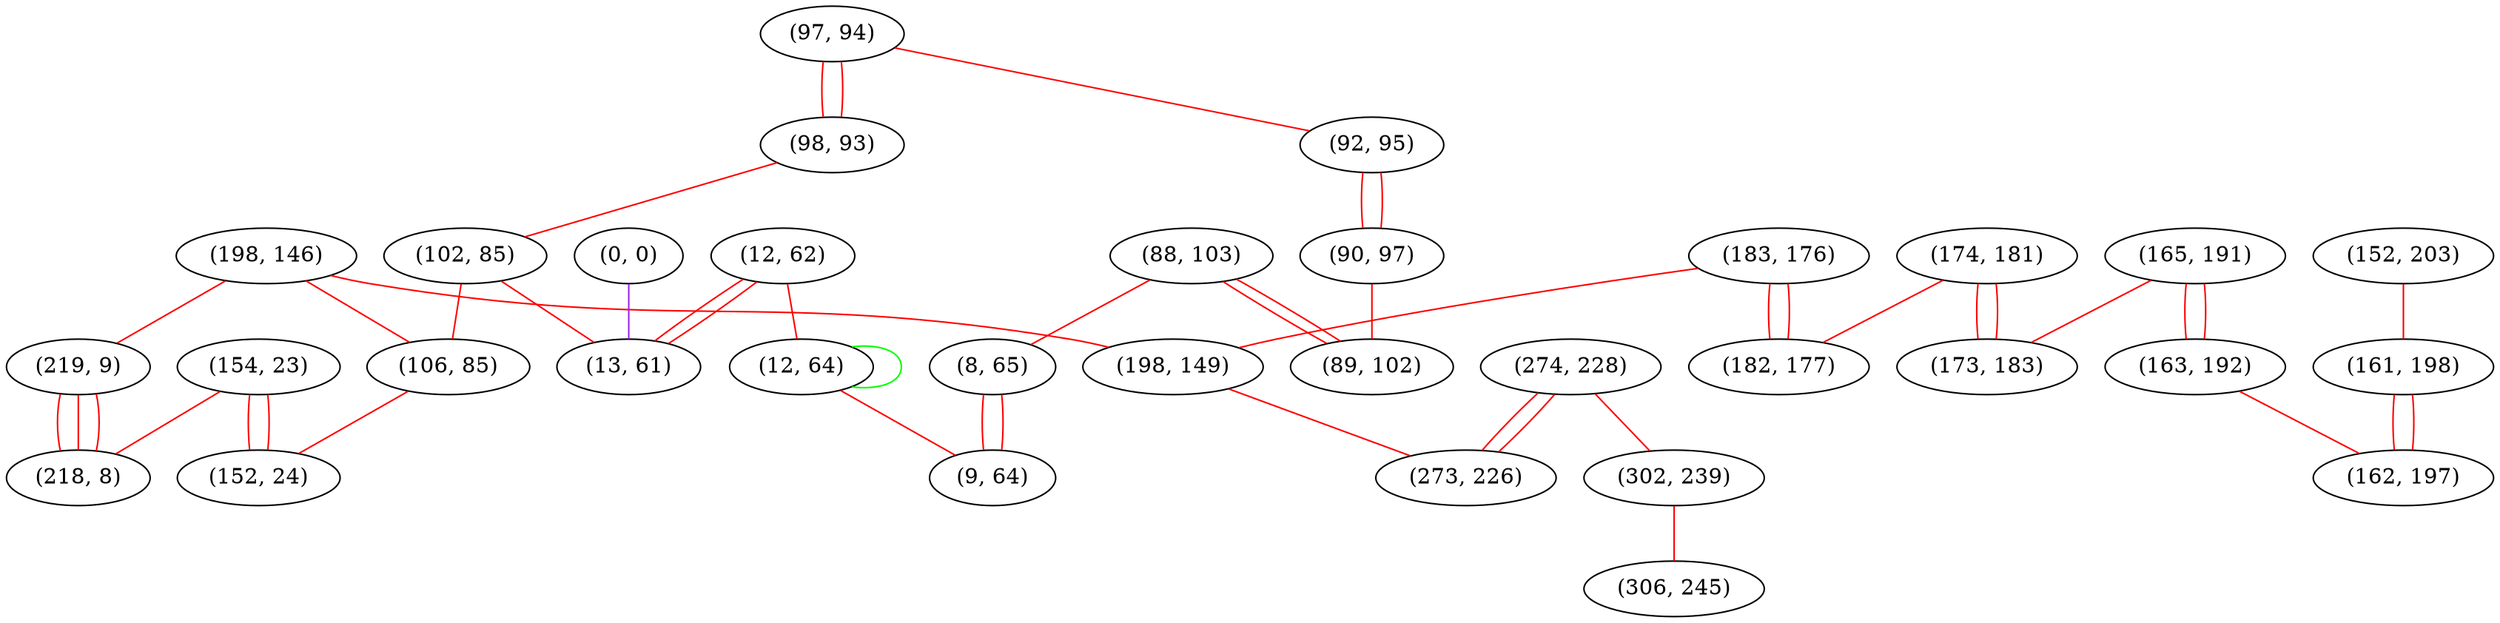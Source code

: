 graph "" {
"(198, 146)";
"(154, 23)";
"(0, 0)";
"(12, 62)";
"(152, 203)";
"(219, 9)";
"(97, 94)";
"(98, 93)";
"(88, 103)";
"(12, 64)";
"(8, 65)";
"(274, 228)";
"(102, 85)";
"(106, 85)";
"(174, 181)";
"(92, 95)";
"(165, 191)";
"(183, 176)";
"(90, 97)";
"(182, 177)";
"(89, 102)";
"(198, 149)";
"(273, 226)";
"(152, 24)";
"(302, 239)";
"(13, 61)";
"(306, 245)";
"(9, 64)";
"(173, 183)";
"(163, 192)";
"(218, 8)";
"(161, 198)";
"(162, 197)";
"(198, 146)" -- "(106, 85)"  [color=red, key=0, weight=1];
"(198, 146)" -- "(219, 9)"  [color=red, key=0, weight=1];
"(198, 146)" -- "(198, 149)"  [color=red, key=0, weight=1];
"(154, 23)" -- "(218, 8)"  [color=red, key=0, weight=1];
"(154, 23)" -- "(152, 24)"  [color=red, key=0, weight=1];
"(154, 23)" -- "(152, 24)"  [color=red, key=1, weight=1];
"(0, 0)" -- "(13, 61)"  [color=purple, key=0, weight=4];
"(12, 62)" -- "(13, 61)"  [color=red, key=0, weight=1];
"(12, 62)" -- "(13, 61)"  [color=red, key=1, weight=1];
"(12, 62)" -- "(12, 64)"  [color=red, key=0, weight=1];
"(152, 203)" -- "(161, 198)"  [color=red, key=0, weight=1];
"(219, 9)" -- "(218, 8)"  [color=red, key=0, weight=1];
"(219, 9)" -- "(218, 8)"  [color=red, key=1, weight=1];
"(219, 9)" -- "(218, 8)"  [color=red, key=2, weight=1];
"(97, 94)" -- "(98, 93)"  [color=red, key=0, weight=1];
"(97, 94)" -- "(98, 93)"  [color=red, key=1, weight=1];
"(97, 94)" -- "(92, 95)"  [color=red, key=0, weight=1];
"(98, 93)" -- "(102, 85)"  [color=red, key=0, weight=1];
"(88, 103)" -- "(8, 65)"  [color=red, key=0, weight=1];
"(88, 103)" -- "(89, 102)"  [color=red, key=0, weight=1];
"(88, 103)" -- "(89, 102)"  [color=red, key=1, weight=1];
"(12, 64)" -- "(9, 64)"  [color=red, key=0, weight=1];
"(12, 64)" -- "(12, 64)"  [color=green, key=0, weight=2];
"(8, 65)" -- "(9, 64)"  [color=red, key=0, weight=1];
"(8, 65)" -- "(9, 64)"  [color=red, key=1, weight=1];
"(274, 228)" -- "(273, 226)"  [color=red, key=0, weight=1];
"(274, 228)" -- "(273, 226)"  [color=red, key=1, weight=1];
"(274, 228)" -- "(302, 239)"  [color=red, key=0, weight=1];
"(102, 85)" -- "(106, 85)"  [color=red, key=0, weight=1];
"(102, 85)" -- "(13, 61)"  [color=red, key=0, weight=1];
"(106, 85)" -- "(152, 24)"  [color=red, key=0, weight=1];
"(174, 181)" -- "(182, 177)"  [color=red, key=0, weight=1];
"(174, 181)" -- "(173, 183)"  [color=red, key=0, weight=1];
"(174, 181)" -- "(173, 183)"  [color=red, key=1, weight=1];
"(92, 95)" -- "(90, 97)"  [color=red, key=0, weight=1];
"(92, 95)" -- "(90, 97)"  [color=red, key=1, weight=1];
"(165, 191)" -- "(163, 192)"  [color=red, key=0, weight=1];
"(165, 191)" -- "(163, 192)"  [color=red, key=1, weight=1];
"(165, 191)" -- "(173, 183)"  [color=red, key=0, weight=1];
"(183, 176)" -- "(182, 177)"  [color=red, key=0, weight=1];
"(183, 176)" -- "(182, 177)"  [color=red, key=1, weight=1];
"(183, 176)" -- "(198, 149)"  [color=red, key=0, weight=1];
"(90, 97)" -- "(89, 102)"  [color=red, key=0, weight=1];
"(198, 149)" -- "(273, 226)"  [color=red, key=0, weight=1];
"(302, 239)" -- "(306, 245)"  [color=red, key=0, weight=1];
"(163, 192)" -- "(162, 197)"  [color=red, key=0, weight=1];
"(161, 198)" -- "(162, 197)"  [color=red, key=0, weight=1];
"(161, 198)" -- "(162, 197)"  [color=red, key=1, weight=1];
}
